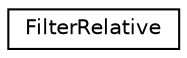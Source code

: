 digraph "类继承关系图"
{
 // INTERACTIVE_SVG=YES
 // LATEX_PDF_SIZE
  edge [fontname="Helvetica",fontsize="10",labelfontname="Helvetica",labelfontsize="10"];
  node [fontname="Helvetica",fontsize="10",shape=record];
  rankdir="LR";
  Node0 [label="FilterRelative",height=0.2,width=0.4,color="black", fillcolor="white", style="filled",URL="$d6/d9b/class_filter_relative.html",tooltip="The implementation of the \"relative\" filter"];
}
